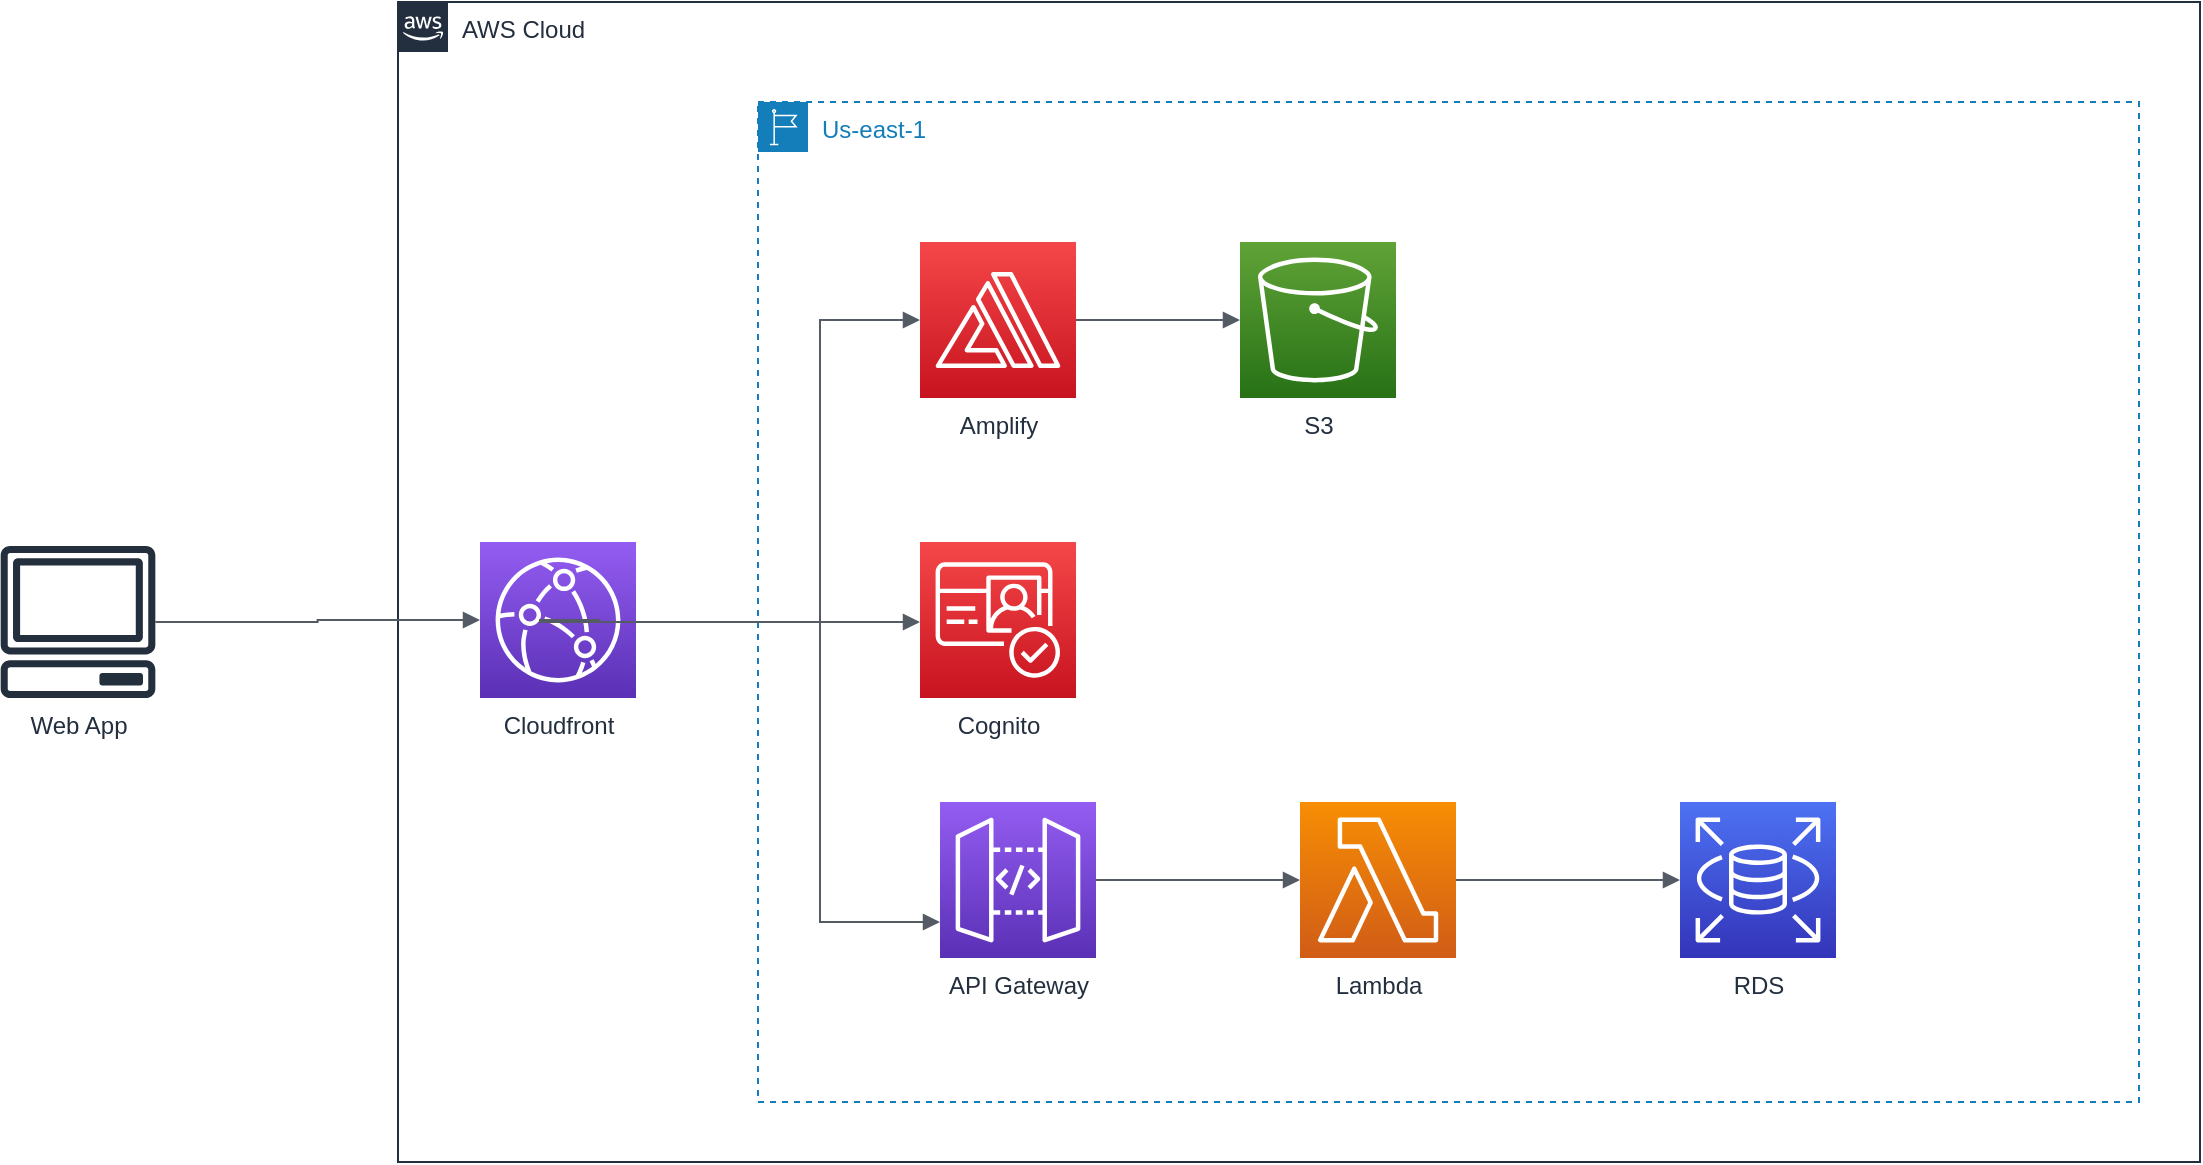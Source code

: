 <mxfile version="20.0.1" type="github"><diagram id="UiflO-W_JXsQCUqRO5LL" name="Page-1"><mxGraphModel dx="1221" dy="631" grid="1" gridSize="10" guides="1" tooltips="1" connect="1" arrows="1" fold="1" page="1" pageScale="1" pageWidth="850" pageHeight="1100" math="0" shadow="0"><root><mxCell id="0"/><mxCell id="1" parent="0"/><mxCell id="PtUrp6_x0fS-mWdv4Gdh-5" value="Web App" style="sketch=0;outlineConnect=0;fontColor=#232F3E;gradientColor=none;fillColor=#232F3D;strokeColor=none;dashed=0;verticalLabelPosition=bottom;verticalAlign=top;align=center;html=1;fontSize=12;fontStyle=0;aspect=fixed;pointerEvents=1;shape=mxgraph.aws4.client;" vertex="1" parent="1"><mxGeometry x="210" y="372" width="78" height="76" as="geometry"/></mxCell><mxCell id="PtUrp6_x0fS-mWdv4Gdh-10" value="AWS Cloud" style="points=[[0,0],[0.25,0],[0.5,0],[0.75,0],[1,0],[1,0.25],[1,0.5],[1,0.75],[1,1],[0.75,1],[0.5,1],[0.25,1],[0,1],[0,0.75],[0,0.5],[0,0.25]];outlineConnect=0;gradientColor=none;html=1;whiteSpace=wrap;fontSize=12;fontStyle=0;container=1;pointerEvents=0;collapsible=0;recursiveResize=0;shape=mxgraph.aws4.group;grIcon=mxgraph.aws4.group_aws_cloud_alt;strokeColor=#232F3E;fillColor=none;verticalAlign=top;align=left;spacingLeft=30;fontColor=#232F3E;dashed=0;" vertex="1" parent="1"><mxGeometry x="409" y="100" width="901" height="580" as="geometry"/></mxCell><mxCell id="PtUrp6_x0fS-mWdv4Gdh-12" value="Us-east-1" style="points=[[0,0],[0.25,0],[0.5,0],[0.75,0],[1,0],[1,0.25],[1,0.5],[1,0.75],[1,1],[0.75,1],[0.5,1],[0.25,1],[0,1],[0,0.75],[0,0.5],[0,0.25]];outlineConnect=0;gradientColor=none;html=1;whiteSpace=wrap;fontSize=12;fontStyle=0;container=1;pointerEvents=0;collapsible=0;recursiveResize=0;shape=mxgraph.aws4.group;grIcon=mxgraph.aws4.group_region;strokeColor=#147EBA;fillColor=none;verticalAlign=top;align=left;spacingLeft=30;fontColor=#147EBA;dashed=1;" vertex="1" parent="PtUrp6_x0fS-mWdv4Gdh-10"><mxGeometry x="180" y="50" width="690.5" height="500" as="geometry"/></mxCell><mxCell id="PtUrp6_x0fS-mWdv4Gdh-4" value="Cognito" style="sketch=0;points=[[0,0,0],[0.25,0,0],[0.5,0,0],[0.75,0,0],[1,0,0],[0,1,0],[0.25,1,0],[0.5,1,0],[0.75,1,0],[1,1,0],[0,0.25,0],[0,0.5,0],[0,0.75,0],[1,0.25,0],[1,0.5,0],[1,0.75,0]];outlineConnect=0;fontColor=#232F3E;gradientColor=#F54749;gradientDirection=north;fillColor=#C7131F;strokeColor=#ffffff;dashed=0;verticalLabelPosition=bottom;verticalAlign=top;align=center;html=1;fontSize=12;fontStyle=0;aspect=fixed;shape=mxgraph.aws4.resourceIcon;resIcon=mxgraph.aws4.cognito;" vertex="1" parent="PtUrp6_x0fS-mWdv4Gdh-12"><mxGeometry x="81" y="220" width="78" height="78" as="geometry"/></mxCell><mxCell id="PtUrp6_x0fS-mWdv4Gdh-14" value="Amplify" style="sketch=0;points=[[0,0,0],[0.25,0,0],[0.5,0,0],[0.75,0,0],[1,0,0],[0,1,0],[0.25,1,0],[0.5,1,0],[0.75,1,0],[1,1,0],[0,0.25,0],[0,0.5,0],[0,0.75,0],[1,0.25,0],[1,0.5,0],[1,0.75,0]];outlineConnect=0;fontColor=#232F3E;gradientColor=#F54749;gradientDirection=north;fillColor=#C7131F;strokeColor=#ffffff;dashed=0;verticalLabelPosition=bottom;verticalAlign=top;align=center;html=1;fontSize=12;fontStyle=0;aspect=fixed;shape=mxgraph.aws4.resourceIcon;resIcon=mxgraph.aws4.amplify;" vertex="1" parent="PtUrp6_x0fS-mWdv4Gdh-12"><mxGeometry x="81" y="70" width="78" height="78" as="geometry"/></mxCell><mxCell id="PtUrp6_x0fS-mWdv4Gdh-15" value="API Gateway" style="sketch=0;points=[[0,0,0],[0.25,0,0],[0.5,0,0],[0.75,0,0],[1,0,0],[0,1,0],[0.25,1,0],[0.5,1,0],[0.75,1,0],[1,1,0],[0,0.25,0],[0,0.5,0],[0,0.75,0],[1,0.25,0],[1,0.5,0],[1,0.75,0]];outlineConnect=0;fontColor=#232F3E;gradientColor=#945DF2;gradientDirection=north;fillColor=#5A30B5;strokeColor=#ffffff;dashed=0;verticalLabelPosition=bottom;verticalAlign=top;align=center;html=1;fontSize=12;fontStyle=0;aspect=fixed;shape=mxgraph.aws4.resourceIcon;resIcon=mxgraph.aws4.api_gateway;" vertex="1" parent="PtUrp6_x0fS-mWdv4Gdh-12"><mxGeometry x="91" y="350" width="78" height="78" as="geometry"/></mxCell><mxCell id="PtUrp6_x0fS-mWdv4Gdh-17" value="Lambda" style="sketch=0;points=[[0,0,0],[0.25,0,0],[0.5,0,0],[0.75,0,0],[1,0,0],[0,1,0],[0.25,1,0],[0.5,1,0],[0.75,1,0],[1,1,0],[0,0.25,0],[0,0.5,0],[0,0.75,0],[1,0.25,0],[1,0.5,0],[1,0.75,0]];outlineConnect=0;fontColor=#232F3E;gradientColor=#F78E04;gradientDirection=north;fillColor=#D05C17;strokeColor=#ffffff;dashed=0;verticalLabelPosition=bottom;verticalAlign=top;align=center;html=1;fontSize=12;fontStyle=0;aspect=fixed;shape=mxgraph.aws4.resourceIcon;resIcon=mxgraph.aws4.lambda;" vertex="1" parent="PtUrp6_x0fS-mWdv4Gdh-12"><mxGeometry x="271" y="350" width="78" height="78" as="geometry"/></mxCell><mxCell id="PtUrp6_x0fS-mWdv4Gdh-18" value="RDS" style="sketch=0;points=[[0,0,0],[0.25,0,0],[0.5,0,0],[0.75,0,0],[1,0,0],[0,1,0],[0.25,1,0],[0.5,1,0],[0.75,1,0],[1,1,0],[0,0.25,0],[0,0.5,0],[0,0.75,0],[1,0.25,0],[1,0.5,0],[1,0.75,0]];outlineConnect=0;fontColor=#232F3E;gradientColor=#4D72F3;gradientDirection=north;fillColor=#3334B9;strokeColor=#ffffff;dashed=0;verticalLabelPosition=bottom;verticalAlign=top;align=center;html=1;fontSize=12;fontStyle=0;aspect=fixed;shape=mxgraph.aws4.resourceIcon;resIcon=mxgraph.aws4.rds;" vertex="1" parent="PtUrp6_x0fS-mWdv4Gdh-12"><mxGeometry x="461" y="350" width="78" height="78" as="geometry"/></mxCell><mxCell id="PtUrp6_x0fS-mWdv4Gdh-7" value="" style="edgeStyle=orthogonalEdgeStyle;html=1;endArrow=block;elbow=vertical;startArrow=block;startFill=1;endFill=1;strokeColor=#545B64;rounded=0;entryX=0;entryY=0.5;entryDx=0;entryDy=0;entryPerimeter=0;" edge="1" parent="PtUrp6_x0fS-mWdv4Gdh-12" source="PtUrp6_x0fS-mWdv4Gdh-15" target="PtUrp6_x0fS-mWdv4Gdh-14"><mxGeometry width="100" relative="1" as="geometry"><mxPoint x="290" y="410" as="sourcePoint"/><mxPoint x="300" y="109" as="targetPoint"/><Array as="points"><mxPoint x="31" y="410"/><mxPoint x="31" y="109"/></Array></mxGeometry></mxCell><mxCell id="PtUrp6_x0fS-mWdv4Gdh-19" value="&lt;div&gt;S3&lt;/div&gt;&lt;div&gt;&lt;br&gt;&lt;/div&gt;" style="sketch=0;points=[[0,0,0],[0.25,0,0],[0.5,0,0],[0.75,0,0],[1,0,0],[0,1,0],[0.25,1,0],[0.5,1,0],[0.75,1,0],[1,1,0],[0,0.25,0],[0,0.5,0],[0,0.75,0],[1,0.25,0],[1,0.5,0],[1,0.75,0]];outlineConnect=0;fontColor=#232F3E;gradientColor=#60A337;gradientDirection=north;fillColor=#277116;strokeColor=#ffffff;dashed=0;verticalLabelPosition=bottom;verticalAlign=top;align=center;html=1;fontSize=12;fontStyle=0;aspect=fixed;shape=mxgraph.aws4.resourceIcon;resIcon=mxgraph.aws4.s3;" vertex="1" parent="PtUrp6_x0fS-mWdv4Gdh-12"><mxGeometry x="241" y="70" width="78" height="78" as="geometry"/></mxCell><mxCell id="PtUrp6_x0fS-mWdv4Gdh-9" value="" style="edgeStyle=orthogonalEdgeStyle;html=1;endArrow=block;elbow=vertical;startArrow=none;endFill=1;strokeColor=#545B64;rounded=0;" edge="1" parent="PtUrp6_x0fS-mWdv4Gdh-12" source="PtUrp6_x0fS-mWdv4Gdh-14" target="PtUrp6_x0fS-mWdv4Gdh-19"><mxGeometry width="100" relative="1" as="geometry"><mxPoint x="378" y="109" as="sourcePoint"/><mxPoint x="500" y="109" as="targetPoint"/></mxGeometry></mxCell><mxCell id="PtUrp6_x0fS-mWdv4Gdh-21" value="" style="edgeStyle=orthogonalEdgeStyle;html=1;endArrow=block;elbow=vertical;startArrow=none;endFill=1;strokeColor=#545B64;rounded=0;exitX=1;exitY=0.5;exitDx=0;exitDy=0;exitPerimeter=0;" edge="1" parent="PtUrp6_x0fS-mWdv4Gdh-12" source="PtUrp6_x0fS-mWdv4Gdh-15" target="PtUrp6_x0fS-mWdv4Gdh-17"><mxGeometry width="100" relative="1" as="geometry"><mxPoint x="260.982" y="388.41" as="sourcePoint"/><mxPoint x="421.0" y="388.41" as="targetPoint"/><Array as="points"/></mxGeometry></mxCell><mxCell id="PtUrp6_x0fS-mWdv4Gdh-22" value="" style="edgeStyle=orthogonalEdgeStyle;html=1;endArrow=block;elbow=vertical;startArrow=none;endFill=1;strokeColor=#545B64;rounded=0;" edge="1" parent="PtUrp6_x0fS-mWdv4Gdh-12" source="PtUrp6_x0fS-mWdv4Gdh-17" target="PtUrp6_x0fS-mWdv4Gdh-18"><mxGeometry width="100" relative="1" as="geometry"><mxPoint x="359" y="388.41" as="sourcePoint"/><mxPoint x="461" y="388.41" as="targetPoint"/><Array as="points"/></mxGeometry></mxCell><mxCell id="PtUrp6_x0fS-mWdv4Gdh-13" value="&lt;div&gt;Cloudfront&lt;/div&gt;&lt;div&gt;&lt;br&gt;&lt;/div&gt;" style="sketch=0;points=[[0,0,0],[0.25,0,0],[0.5,0,0],[0.75,0,0],[1,0,0],[0,1,0],[0.25,1,0],[0.5,1,0],[0.75,1,0],[1,1,0],[0,0.25,0],[0,0.5,0],[0,0.75,0],[1,0.25,0],[1,0.5,0],[1,0.75,0]];outlineConnect=0;fontColor=#232F3E;gradientColor=#945DF2;gradientDirection=north;fillColor=#5A30B5;strokeColor=#ffffff;dashed=0;verticalLabelPosition=bottom;verticalAlign=top;align=center;html=1;fontSize=12;fontStyle=0;aspect=fixed;shape=mxgraph.aws4.resourceIcon;resIcon=mxgraph.aws4.cloudfront;" vertex="1" parent="PtUrp6_x0fS-mWdv4Gdh-10"><mxGeometry x="41" y="270" width="78" height="78" as="geometry"/></mxCell><mxCell id="PtUrp6_x0fS-mWdv4Gdh-20" value="" style="edgeStyle=orthogonalEdgeStyle;html=1;endArrow=block;elbow=vertical;startArrow=none;endFill=1;strokeColor=#545B64;rounded=0;exitX=0.769;exitY=0.5;exitDx=0;exitDy=0;exitPerimeter=0;" edge="1" parent="PtUrp6_x0fS-mWdv4Gdh-10" source="PtUrp6_x0fS-mWdv4Gdh-13" target="PtUrp6_x0fS-mWdv4Gdh-4"><mxGeometry width="100" relative="1" as="geometry"><mxPoint x="358" y="310.0" as="sourcePoint"/><mxPoint x="361" y="310" as="targetPoint"/><Array as="points"><mxPoint x="71" y="310"/></Array></mxGeometry></mxCell><mxCell id="PtUrp6_x0fS-mWdv4Gdh-23" value="" style="edgeStyle=orthogonalEdgeStyle;html=1;endArrow=block;elbow=vertical;startArrow=none;endFill=1;strokeColor=#545B64;rounded=0;" edge="1" parent="1" source="PtUrp6_x0fS-mWdv4Gdh-5" target="PtUrp6_x0fS-mWdv4Gdh-13"><mxGeometry width="100" relative="1" as="geometry"><mxPoint x="379.922" y="408.41" as="sourcePoint"/><mxPoint x="539.94" y="408.41" as="targetPoint"/><Array as="points"/></mxGeometry></mxCell></root></mxGraphModel></diagram></mxfile>